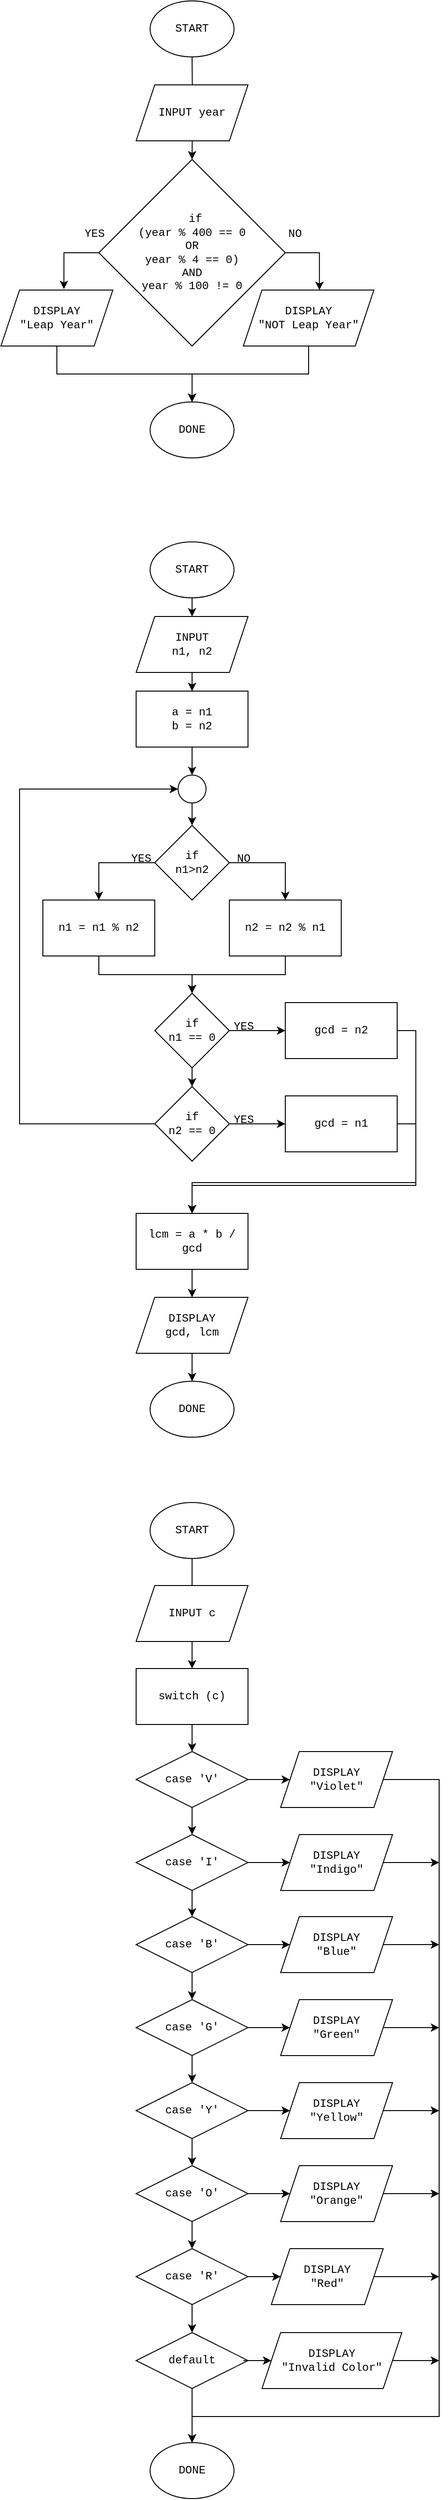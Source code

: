 <mxfile version="14.8.0" type="device"><diagram id="m2vbZgoLArLrgLtjA7IK" name="Page-1"><mxGraphModel dx="1422" dy="793" grid="1" gridSize="10" guides="1" tooltips="1" connect="1" arrows="1" fold="1" page="1" pageScale="1" pageWidth="850" pageHeight="1100" math="0" shadow="0"><root><mxCell id="0"/><mxCell id="1" parent="0"/><mxCell id="0TUU1WQgepa-Pd0DQ-4t-8" value="" style="edgeStyle=orthogonalEdgeStyle;rounded=0;orthogonalLoop=1;jettySize=auto;html=1;fontFamily=Courier New;" parent="1" target="0TUU1WQgepa-Pd0DQ-4t-3" edge="1"><mxGeometry relative="1" as="geometry"><mxPoint x="425" y="160" as="sourcePoint"/></mxGeometry></mxCell><mxCell id="0TUU1WQgepa-Pd0DQ-4t-2" value="INPUT year" style="shape=parallelogram;perimeter=parallelogramPerimeter;whiteSpace=wrap;html=1;fixedSize=1;fontFamily=Courier New;" parent="1" vertex="1"><mxGeometry x="365" y="190" width="120" height="60" as="geometry"/></mxCell><mxCell id="0TUU1WQgepa-Pd0DQ-4t-6" style="edgeStyle=orthogonalEdgeStyle;rounded=0;orthogonalLoop=1;jettySize=auto;html=1;exitX=0;exitY=0.5;exitDx=0;exitDy=0;entryX=0.563;entryY=-0.017;entryDx=0;entryDy=0;entryPerimeter=0;fontFamily=Courier New;" parent="1" source="0TUU1WQgepa-Pd0DQ-4t-3" target="0TUU1WQgepa-Pd0DQ-4t-4" edge="1"><mxGeometry relative="1" as="geometry"/></mxCell><mxCell id="0TUU1WQgepa-Pd0DQ-4t-7" style="edgeStyle=orthogonalEdgeStyle;rounded=0;orthogonalLoop=1;jettySize=auto;html=1;exitX=1;exitY=0.5;exitDx=0;exitDy=0;entryX=0.583;entryY=0;entryDx=0;entryDy=0;entryPerimeter=0;fontFamily=Courier New;" parent="1" source="0TUU1WQgepa-Pd0DQ-4t-3" target="0TUU1WQgepa-Pd0DQ-4t-5" edge="1"><mxGeometry relative="1" as="geometry"/></mxCell><mxCell id="0TUU1WQgepa-Pd0DQ-4t-3" value="&lt;div&gt;&amp;nbsp;if&lt;/div&gt;&lt;div&gt;(year % 400 == 0&lt;/div&gt;&lt;div&gt;OR&lt;/div&gt;&lt;div&gt;year % 4 == 0)&lt;/div&gt;&lt;div&gt;AND&lt;/div&gt;&lt;div&gt;year % 100 != 0&lt;/div&gt;" style="rhombus;whiteSpace=wrap;html=1;aspect=fixed;fontFamily=Courier New;" parent="1" vertex="1"><mxGeometry x="325" y="270" width="200" height="200" as="geometry"/></mxCell><mxCell id="0TUU1WQgepa-Pd0DQ-4t-14" style="edgeStyle=orthogonalEdgeStyle;rounded=0;orthogonalLoop=1;jettySize=auto;html=1;exitX=0.5;exitY=1;exitDx=0;exitDy=0;fontFamily=Courier New;" parent="1" source="0TUU1WQgepa-Pd0DQ-4t-4" target="0TUU1WQgepa-Pd0DQ-4t-11" edge="1"><mxGeometry relative="1" as="geometry"/></mxCell><mxCell id="0TUU1WQgepa-Pd0DQ-4t-4" value="&lt;div&gt;DISPLAY&lt;/div&gt;&lt;div&gt;&quot;Leap Year&quot;&lt;/div&gt;" style="shape=parallelogram;perimeter=parallelogramPerimeter;whiteSpace=wrap;html=1;fixedSize=1;fontFamily=Courier New;" parent="1" vertex="1"><mxGeometry x="220" y="410" width="120" height="60" as="geometry"/></mxCell><mxCell id="0TUU1WQgepa-Pd0DQ-4t-13" style="edgeStyle=orthogonalEdgeStyle;rounded=0;orthogonalLoop=1;jettySize=auto;html=1;exitX=0.5;exitY=1;exitDx=0;exitDy=0;fontFamily=Courier New;" parent="1" source="0TUU1WQgepa-Pd0DQ-4t-5" target="0TUU1WQgepa-Pd0DQ-4t-11" edge="1"><mxGeometry relative="1" as="geometry"/></mxCell><mxCell id="0TUU1WQgepa-Pd0DQ-4t-5" value="&lt;div&gt;DISPLAY&lt;/div&gt;&lt;div&gt;&quot;NOT Leap Year&quot;&lt;br&gt;&lt;/div&gt;" style="shape=parallelogram;perimeter=parallelogramPerimeter;whiteSpace=wrap;html=1;fixedSize=1;fontFamily=Courier New;" parent="1" vertex="1"><mxGeometry x="480" y="410" width="140" height="60" as="geometry"/></mxCell><mxCell id="0TUU1WQgepa-Pd0DQ-4t-9" value="YES" style="text;html=1;align=center;verticalAlign=middle;resizable=0;points=[];autosize=1;strokeColor=none;fontFamily=Courier New;" parent="1" vertex="1"><mxGeometry x="300" y="340" width="40" height="20" as="geometry"/></mxCell><mxCell id="0TUU1WQgepa-Pd0DQ-4t-10" value="NO" style="text;html=1;align=center;verticalAlign=middle;resizable=0;points=[];autosize=1;strokeColor=none;fontFamily=Courier New;" parent="1" vertex="1"><mxGeometry x="520" y="340" width="30" height="20" as="geometry"/></mxCell><mxCell id="0TUU1WQgepa-Pd0DQ-4t-11" value="DONE" style="ellipse;whiteSpace=wrap;html=1;aspect=fixed;fontFamily=Courier New;" parent="1" vertex="1"><mxGeometry x="380" y="530" width="90" height="60" as="geometry"/></mxCell><mxCell id="0TUU1WQgepa-Pd0DQ-4t-15" value="START" style="ellipse;whiteSpace=wrap;html=1;aspect=fixed;fontFamily=Courier New;" parent="1" vertex="1"><mxGeometry x="380" y="100" width="90" height="60" as="geometry"/></mxCell><mxCell id="0TUU1WQgepa-Pd0DQ-4t-49" style="edgeStyle=orthogonalEdgeStyle;rounded=0;orthogonalLoop=1;jettySize=auto;html=1;exitX=0.5;exitY=1;exitDx=0;exitDy=0;fontFamily=Courier New;" parent="1" source="0TUU1WQgepa-Pd0DQ-4t-16" target="0TUU1WQgepa-Pd0DQ-4t-17" edge="1"><mxGeometry relative="1" as="geometry"/></mxCell><mxCell id="0TUU1WQgepa-Pd0DQ-4t-16" value="START" style="ellipse;whiteSpace=wrap;html=1;aspect=fixed;fontFamily=Courier New;" parent="1" vertex="1"><mxGeometry x="380" y="680" width="90" height="60" as="geometry"/></mxCell><mxCell id="0TUU1WQgepa-Pd0DQ-4t-46" value="" style="edgeStyle=orthogonalEdgeStyle;rounded=0;orthogonalLoop=1;jettySize=auto;html=1;fontFamily=Courier New;" parent="1" source="0TUU1WQgepa-Pd0DQ-4t-17" target="0TUU1WQgepa-Pd0DQ-4t-45" edge="1"><mxGeometry relative="1" as="geometry"/></mxCell><mxCell id="0TUU1WQgepa-Pd0DQ-4t-17" value="&lt;div&gt;INPUT&lt;/div&gt;&lt;div&gt;n1, n2&lt;br&gt;&lt;/div&gt;" style="shape=parallelogram;perimeter=parallelogramPerimeter;whiteSpace=wrap;html=1;fixedSize=1;fontFamily=Courier New;" parent="1" vertex="1"><mxGeometry x="365" y="760" width="120" height="60" as="geometry"/></mxCell><mxCell id="0TUU1WQgepa-Pd0DQ-4t-28" style="edgeStyle=orthogonalEdgeStyle;rounded=0;orthogonalLoop=1;jettySize=auto;html=1;exitX=1;exitY=0.5;exitDx=0;exitDy=0;fontFamily=Courier New;" parent="1" source="0TUU1WQgepa-Pd0DQ-4t-18" target="0TUU1WQgepa-Pd0DQ-4t-20" edge="1"><mxGeometry relative="1" as="geometry"/></mxCell><mxCell id="0TUU1WQgepa-Pd0DQ-4t-29" style="edgeStyle=orthogonalEdgeStyle;rounded=0;orthogonalLoop=1;jettySize=auto;html=1;exitX=0;exitY=0.5;exitDx=0;exitDy=0;entryX=0.5;entryY=0;entryDx=0;entryDy=0;fontFamily=Courier New;" parent="1" source="0TUU1WQgepa-Pd0DQ-4t-18" target="0TUU1WQgepa-Pd0DQ-4t-19" edge="1"><mxGeometry relative="1" as="geometry"/></mxCell><mxCell id="0TUU1WQgepa-Pd0DQ-4t-18" value="&lt;div&gt;if&lt;/div&gt;&lt;div&gt;n1&amp;gt;n2&lt;br&gt;&lt;/div&gt;" style="rhombus;whiteSpace=wrap;html=1;fontFamily=Courier New;" parent="1" vertex="1"><mxGeometry x="385" y="984" width="80" height="80" as="geometry"/></mxCell><mxCell id="0TUU1WQgepa-Pd0DQ-4t-32" style="edgeStyle=orthogonalEdgeStyle;rounded=0;orthogonalLoop=1;jettySize=auto;html=1;exitX=0.5;exitY=1;exitDx=0;exitDy=0;fontFamily=Courier New;" parent="1" source="0TUU1WQgepa-Pd0DQ-4t-19" target="0TUU1WQgepa-Pd0DQ-4t-21" edge="1"><mxGeometry relative="1" as="geometry"/></mxCell><mxCell id="0TUU1WQgepa-Pd0DQ-4t-19" value="n1 = n1 % n2" style="rounded=0;whiteSpace=wrap;html=1;fontFamily=Courier New;" parent="1" vertex="1"><mxGeometry x="265" y="1064" width="120" height="60" as="geometry"/></mxCell><mxCell id="0TUU1WQgepa-Pd0DQ-4t-31" style="edgeStyle=orthogonalEdgeStyle;rounded=0;orthogonalLoop=1;jettySize=auto;html=1;exitX=0.5;exitY=1;exitDx=0;exitDy=0;fontFamily=Courier New;" parent="1" source="0TUU1WQgepa-Pd0DQ-4t-20" target="0TUU1WQgepa-Pd0DQ-4t-21" edge="1"><mxGeometry relative="1" as="geometry"/></mxCell><mxCell id="0TUU1WQgepa-Pd0DQ-4t-20" value="n2 = n2 % n1" style="rounded=0;whiteSpace=wrap;html=1;fontFamily=Courier New;" parent="1" vertex="1"><mxGeometry x="465" y="1064" width="120" height="60" as="geometry"/></mxCell><mxCell id="0TUU1WQgepa-Pd0DQ-4t-24" value="" style="edgeStyle=orthogonalEdgeStyle;rounded=0;orthogonalLoop=1;jettySize=auto;html=1;fontFamily=Courier New;" parent="1" source="0TUU1WQgepa-Pd0DQ-4t-21" target="0TUU1WQgepa-Pd0DQ-4t-23" edge="1"><mxGeometry relative="1" as="geometry"/></mxCell><mxCell id="0TUU1WQgepa-Pd0DQ-4t-33" value="" style="edgeStyle=orthogonalEdgeStyle;rounded=0;orthogonalLoop=1;jettySize=auto;html=1;fontFamily=Courier New;" parent="1" source="0TUU1WQgepa-Pd0DQ-4t-21" target="0TUU1WQgepa-Pd0DQ-4t-22" edge="1"><mxGeometry relative="1" as="geometry"/></mxCell><mxCell id="0TUU1WQgepa-Pd0DQ-4t-21" value="&lt;div&gt;if&lt;/div&gt;&lt;div&gt;n1 == 0&lt;br&gt;&lt;/div&gt;" style="rhombus;whiteSpace=wrap;html=1;fontFamily=Courier New;" parent="1" vertex="1"><mxGeometry x="385" y="1164" width="80" height="80" as="geometry"/></mxCell><mxCell id="0TUU1WQgepa-Pd0DQ-4t-26" value="" style="edgeStyle=orthogonalEdgeStyle;rounded=0;orthogonalLoop=1;jettySize=auto;html=1;fontFamily=Courier New;" parent="1" source="0TUU1WQgepa-Pd0DQ-4t-22" target="0TUU1WQgepa-Pd0DQ-4t-25" edge="1"><mxGeometry relative="1" as="geometry"/></mxCell><mxCell id="0TUU1WQgepa-Pd0DQ-4t-39" style="edgeStyle=orthogonalEdgeStyle;rounded=0;orthogonalLoop=1;jettySize=auto;html=1;exitX=0;exitY=0.5;exitDx=0;exitDy=0;fontFamily=Courier New;" parent="1" source="0TUU1WQgepa-Pd0DQ-4t-22" target="0TUU1WQgepa-Pd0DQ-4t-34" edge="1"><mxGeometry relative="1" as="geometry"><Array as="points"><mxPoint x="240" y="1304"/><mxPoint x="240" y="945"/></Array></mxGeometry></mxCell><mxCell id="0TUU1WQgepa-Pd0DQ-4t-22" value="&lt;div&gt;if&lt;/div&gt;&lt;div&gt;n2 == 0&lt;br&gt;&lt;/div&gt;" style="rhombus;whiteSpace=wrap;html=1;fontFamily=Courier New;" parent="1" vertex="1"><mxGeometry x="385" y="1264" width="80" height="80" as="geometry"/></mxCell><mxCell id="0TUU1WQgepa-Pd0DQ-4t-50" style="edgeStyle=orthogonalEdgeStyle;rounded=0;orthogonalLoop=1;jettySize=auto;html=1;exitX=1;exitY=0.5;exitDx=0;exitDy=0;fontFamily=Courier New;" parent="1" source="0TUU1WQgepa-Pd0DQ-4t-23" target="0TUU1WQgepa-Pd0DQ-4t-44" edge="1"><mxGeometry relative="1" as="geometry"><Array as="points"><mxPoint x="665" y="1204"/><mxPoint x="665" y="1370"/><mxPoint x="425" y="1370"/></Array></mxGeometry></mxCell><mxCell id="0TUU1WQgepa-Pd0DQ-4t-23" value="gcd = n2" style="whiteSpace=wrap;html=1;fontFamily=Courier New;" parent="1" vertex="1"><mxGeometry x="525" y="1174" width="120" height="60" as="geometry"/></mxCell><mxCell id="0TUU1WQgepa-Pd0DQ-4t-51" style="edgeStyle=orthogonalEdgeStyle;rounded=0;orthogonalLoop=1;jettySize=auto;html=1;exitX=1;exitY=0.5;exitDx=0;exitDy=0;fontFamily=Courier New;" parent="1" source="0TUU1WQgepa-Pd0DQ-4t-25" target="0TUU1WQgepa-Pd0DQ-4t-44" edge="1"><mxGeometry relative="1" as="geometry"><Array as="points"><mxPoint x="665" y="1304"/><mxPoint x="665" y="1367"/><mxPoint x="425" y="1367"/></Array></mxGeometry></mxCell><mxCell id="0TUU1WQgepa-Pd0DQ-4t-25" value="gcd = n1" style="whiteSpace=wrap;html=1;fontFamily=Courier New;" parent="1" vertex="1"><mxGeometry x="525" y="1274" width="120" height="60" as="geometry"/></mxCell><mxCell id="0TUU1WQgepa-Pd0DQ-4t-35" style="edgeStyle=orthogonalEdgeStyle;rounded=0;orthogonalLoop=1;jettySize=auto;html=1;exitX=0.5;exitY=1;exitDx=0;exitDy=0;entryX=0.5;entryY=0;entryDx=0;entryDy=0;fontFamily=Courier New;" parent="1" source="0TUU1WQgepa-Pd0DQ-4t-34" target="0TUU1WQgepa-Pd0DQ-4t-18" edge="1"><mxGeometry relative="1" as="geometry"/></mxCell><mxCell id="0TUU1WQgepa-Pd0DQ-4t-34" value="" style="ellipse;whiteSpace=wrap;html=1;aspect=fixed;fontFamily=Courier New;" parent="1" vertex="1"><mxGeometry x="410" y="930" width="30" height="30" as="geometry"/></mxCell><mxCell id="0TUU1WQgepa-Pd0DQ-4t-40" value="YES" style="text;html=1;align=center;verticalAlign=middle;resizable=0;points=[];autosize=1;strokeColor=none;fontFamily=Courier New;" parent="1" vertex="1"><mxGeometry x="350" y="1010" width="40" height="20" as="geometry"/></mxCell><mxCell id="0TUU1WQgepa-Pd0DQ-4t-41" value="NO" style="text;html=1;align=center;verticalAlign=middle;resizable=0;points=[];autosize=1;strokeColor=none;fontFamily=Courier New;" parent="1" vertex="1"><mxGeometry x="465" y="1010" width="30" height="20" as="geometry"/></mxCell><mxCell id="0TUU1WQgepa-Pd0DQ-4t-42" value="YES" style="text;html=1;align=center;verticalAlign=middle;resizable=0;points=[];autosize=1;strokeColor=none;fontFamily=Courier New;" parent="1" vertex="1"><mxGeometry x="460" y="1190" width="40" height="20" as="geometry"/></mxCell><mxCell id="0TUU1WQgepa-Pd0DQ-4t-43" value="YES" style="text;html=1;align=center;verticalAlign=middle;resizable=0;points=[];autosize=1;strokeColor=none;fontFamily=Courier New;" parent="1" vertex="1"><mxGeometry x="460" y="1290" width="40" height="20" as="geometry"/></mxCell><mxCell id="0TUU1WQgepa-Pd0DQ-4t-54" style="edgeStyle=orthogonalEdgeStyle;rounded=0;orthogonalLoop=1;jettySize=auto;html=1;exitX=0.5;exitY=1;exitDx=0;exitDy=0;fontFamily=Courier New;" parent="1" source="0TUU1WQgepa-Pd0DQ-4t-44" target="0TUU1WQgepa-Pd0DQ-4t-52" edge="1"><mxGeometry relative="1" as="geometry"/></mxCell><mxCell id="0TUU1WQgepa-Pd0DQ-4t-44" value="lcm = a * b / gcd" style="rounded=0;whiteSpace=wrap;html=1;fontFamily=Courier New;" parent="1" vertex="1"><mxGeometry x="365" y="1400" width="120" height="60" as="geometry"/></mxCell><mxCell id="0TUU1WQgepa-Pd0DQ-4t-48" style="edgeStyle=orthogonalEdgeStyle;rounded=0;orthogonalLoop=1;jettySize=auto;html=1;exitX=0.5;exitY=1;exitDx=0;exitDy=0;fontFamily=Courier New;" parent="1" source="0TUU1WQgepa-Pd0DQ-4t-45" target="0TUU1WQgepa-Pd0DQ-4t-34" edge="1"><mxGeometry relative="1" as="geometry"/></mxCell><mxCell id="0TUU1WQgepa-Pd0DQ-4t-45" value="&lt;div&gt;a = n1&lt;/div&gt;&lt;div&gt;b = n2&lt;br&gt;&lt;/div&gt;" style="rounded=0;whiteSpace=wrap;html=1;fontFamily=Courier New;" parent="1" vertex="1"><mxGeometry x="365" y="840" width="120" height="60" as="geometry"/></mxCell><mxCell id="0TUU1WQgepa-Pd0DQ-4t-56" style="edgeStyle=orthogonalEdgeStyle;rounded=0;orthogonalLoop=1;jettySize=auto;html=1;exitX=0.5;exitY=1;exitDx=0;exitDy=0;fontFamily=Courier New;" parent="1" source="0TUU1WQgepa-Pd0DQ-4t-52" target="0TUU1WQgepa-Pd0DQ-4t-55" edge="1"><mxGeometry relative="1" as="geometry"/></mxCell><mxCell id="0TUU1WQgepa-Pd0DQ-4t-52" value="&lt;div&gt;DISPLAY&lt;/div&gt;&lt;div&gt;gcd, lcm&lt;br&gt;&lt;/div&gt;" style="shape=parallelogram;perimeter=parallelogramPerimeter;whiteSpace=wrap;html=1;fixedSize=1;fontFamily=Courier New;" parent="1" vertex="1"><mxGeometry x="365" y="1490" width="120" height="60" as="geometry"/></mxCell><mxCell id="0TUU1WQgepa-Pd0DQ-4t-55" value="DONE" style="ellipse;whiteSpace=wrap;html=1;aspect=fixed;fontFamily=Courier New;" parent="1" vertex="1"><mxGeometry x="380" y="1580" width="90" height="60" as="geometry"/></mxCell><mxCell id="0TUU1WQgepa-Pd0DQ-4t-37" value="" style="edgeStyle=orthogonalEdgeStyle;rounded=0;orthogonalLoop=1;jettySize=auto;html=1;fontFamily=Courier New;" parent="1" source="0TUU1WQgepa-Pd0DQ-4t-57" target="0TUU1WQgepa-Pd0DQ-4t-59" edge="1"><mxGeometry relative="1" as="geometry"/></mxCell><mxCell id="0TUU1WQgepa-Pd0DQ-4t-57" value="START" style="ellipse;whiteSpace=wrap;html=1;aspect=fixed;fontFamily=Courier New;" parent="1" vertex="1"><mxGeometry x="380" y="1710" width="90" height="60" as="geometry"/></mxCell><mxCell id="0TUU1WQgepa-Pd0DQ-4t-58" value="&lt;div&gt;INPUT c&lt;br&gt;&lt;/div&gt;" style="shape=parallelogram;perimeter=parallelogramPerimeter;whiteSpace=wrap;html=1;fixedSize=1;fontFamily=Courier New;" parent="1" vertex="1"><mxGeometry x="365" y="1799" width="120" height="60" as="geometry"/></mxCell><mxCell id="0TUU1WQgepa-Pd0DQ-4t-47" style="edgeStyle=orthogonalEdgeStyle;rounded=0;orthogonalLoop=1;jettySize=auto;html=1;exitX=0.5;exitY=1;exitDx=0;exitDy=0;fontFamily=Courier New;" parent="1" source="0TUU1WQgepa-Pd0DQ-4t-59" target="0TUU1WQgepa-Pd0DQ-4t-60" edge="1"><mxGeometry relative="1" as="geometry"/></mxCell><mxCell id="0TUU1WQgepa-Pd0DQ-4t-59" value="switch (c)" style="whiteSpace=wrap;html=1;fontFamily=Courier New;" parent="1" vertex="1"><mxGeometry x="365" y="1888" width="120" height="60" as="geometry"/></mxCell><mxCell id="0TUU1WQgepa-Pd0DQ-4t-53" style="edgeStyle=orthogonalEdgeStyle;rounded=0;orthogonalLoop=1;jettySize=auto;html=1;exitX=0.5;exitY=1;exitDx=0;exitDy=0;fontFamily=Courier New;" parent="1" source="0TUU1WQgepa-Pd0DQ-4t-60" target="0TUU1WQgepa-Pd0DQ-4t-61" edge="1"><mxGeometry relative="1" as="geometry"/></mxCell><mxCell id="0TUU1WQgepa-Pd0DQ-4t-69" value="" style="edgeStyle=orthogonalEdgeStyle;rounded=0;orthogonalLoop=1;jettySize=auto;html=1;fontFamily=Courier New;" parent="1" source="0TUU1WQgepa-Pd0DQ-4t-60" target="0TUU1WQgepa-Pd0DQ-4t-68" edge="1"><mxGeometry relative="1" as="geometry"/></mxCell><mxCell id="0TUU1WQgepa-Pd0DQ-4t-60" value="case 'V'" style="shape=rhombus;perimeter=rhombusPerimeter;whiteSpace=wrap;html=1;fixedSize=1;fontFamily=Courier New;size=1;noLabel=0;perimeterSpacing=0;rounded=0;sketch=0;shadow=0;arcSize=20;portConstraint=none;container=0;" parent="1" vertex="1"><mxGeometry x="365" y="1977" width="120" height="60" as="geometry"/></mxCell><mxCell id="0TUU1WQgepa-Pd0DQ-4t-62" style="edgeStyle=orthogonalEdgeStyle;rounded=0;orthogonalLoop=1;jettySize=auto;html=1;exitX=0.5;exitY=1;exitDx=0;exitDy=0;fontFamily=Courier New;" parent="1" source="0TUU1WQgepa-Pd0DQ-4t-61" target="0TUU1WQgepa-Pd0DQ-4t-73" edge="1"><mxGeometry relative="1" as="geometry"/></mxCell><mxCell id="0TUU1WQgepa-Pd0DQ-4t-81" value="" style="edgeStyle=orthogonalEdgeStyle;rounded=0;orthogonalLoop=1;jettySize=auto;html=1;fontFamily=Courier New;" parent="1" source="0TUU1WQgepa-Pd0DQ-4t-61" target="0TUU1WQgepa-Pd0DQ-4t-72" edge="1"><mxGeometry relative="1" as="geometry"/></mxCell><mxCell id="0TUU1WQgepa-Pd0DQ-4t-61" value="case 'I'" style="shape=rhombus;perimeter=rhombusPerimeter;whiteSpace=wrap;html=1;fixedSize=1;fontFamily=Courier New;size=0;noLabel=0;arcSize=20;" parent="1" vertex="1"><mxGeometry x="365" y="2066" width="120" height="60" as="geometry"/></mxCell><mxCell id="0TUU1WQgepa-Pd0DQ-4t-63" style="edgeStyle=orthogonalEdgeStyle;rounded=0;orthogonalLoop=1;jettySize=auto;html=1;exitX=0.5;exitY=1;exitDx=0;exitDy=0;fontFamily=Courier New;" parent="1" source="0TUU1WQgepa-Pd0DQ-4t-73" target="0TUU1WQgepa-Pd0DQ-4t-74" edge="1"><mxGeometry relative="1" as="geometry"/></mxCell><mxCell id="0TUU1WQgepa-Pd0DQ-4t-82" value="" style="edgeStyle=orthogonalEdgeStyle;rounded=0;orthogonalLoop=1;jettySize=auto;html=1;fontFamily=Courier New;" parent="1" source="0TUU1WQgepa-Pd0DQ-4t-73" target="0TUU1WQgepa-Pd0DQ-4t-77" edge="1"><mxGeometry relative="1" as="geometry"/></mxCell><mxCell id="0TUU1WQgepa-Pd0DQ-4t-73" value="case 'B'" style="shape=rhombus;perimeter=rhombusPerimeter;whiteSpace=wrap;html=1;fixedSize=1;fontFamily=Courier New;size=0;noLabel=0;arcSize=20;" parent="1" vertex="1"><mxGeometry x="365" y="2154" width="120" height="60" as="geometry"/></mxCell><mxCell id="0TUU1WQgepa-Pd0DQ-4t-64" style="edgeStyle=orthogonalEdgeStyle;rounded=0;orthogonalLoop=1;jettySize=auto;html=1;exitX=0.5;exitY=1;exitDx=0;exitDy=0;fontFamily=Courier New;" parent="1" source="0TUU1WQgepa-Pd0DQ-4t-74" target="0TUU1WQgepa-Pd0DQ-4t-75" edge="1"><mxGeometry relative="1" as="geometry"/></mxCell><mxCell id="0TUU1WQgepa-Pd0DQ-4t-83" value="" style="edgeStyle=orthogonalEdgeStyle;rounded=0;orthogonalLoop=1;jettySize=auto;html=1;fontFamily=Courier New;" parent="1" source="0TUU1WQgepa-Pd0DQ-4t-74" target="0TUU1WQgepa-Pd0DQ-4t-78" edge="1"><mxGeometry relative="1" as="geometry"/></mxCell><mxCell id="0TUU1WQgepa-Pd0DQ-4t-74" value="case 'G'" style="shape=rhombus;perimeter=rhombusPerimeter;whiteSpace=wrap;html=1;fixedSize=1;fontFamily=Courier New;size=0;noLabel=0;arcSize=20;" parent="1" vertex="1"><mxGeometry x="365" y="2243" width="120" height="60" as="geometry"/></mxCell><mxCell id="0TUU1WQgepa-Pd0DQ-4t-65" style="edgeStyle=orthogonalEdgeStyle;rounded=0;orthogonalLoop=1;jettySize=auto;html=1;exitX=0.5;exitY=1;exitDx=0;exitDy=0;fontFamily=Courier New;" parent="1" source="0TUU1WQgepa-Pd0DQ-4t-75" target="0TUU1WQgepa-Pd0DQ-4t-76" edge="1"><mxGeometry relative="1" as="geometry"/></mxCell><mxCell id="0TUU1WQgepa-Pd0DQ-4t-84" value="" style="edgeStyle=orthogonalEdgeStyle;rounded=0;orthogonalLoop=1;jettySize=auto;html=1;fontFamily=Courier New;" parent="1" source="0TUU1WQgepa-Pd0DQ-4t-75" target="0TUU1WQgepa-Pd0DQ-4t-79" edge="1"><mxGeometry relative="1" as="geometry"/></mxCell><mxCell id="0TUU1WQgepa-Pd0DQ-4t-75" value="case 'Y'" style="shape=rhombus;perimeter=rhombusPerimeter;whiteSpace=wrap;html=1;fixedSize=1;fontFamily=Courier New;size=0;noLabel=0;arcSize=20;" parent="1" vertex="1"><mxGeometry x="365" y="2332" width="120" height="60" as="geometry"/></mxCell><mxCell id="0TUU1WQgepa-Pd0DQ-4t-67" style="edgeStyle=orthogonalEdgeStyle;rounded=0;orthogonalLoop=1;jettySize=auto;html=1;exitX=0.5;exitY=1;exitDx=0;exitDy=0;fontFamily=Courier New;" parent="1" source="0TUU1WQgepa-Pd0DQ-4t-76" target="0TUU1WQgepa-Pd0DQ-4t-36" edge="1"><mxGeometry relative="1" as="geometry"/></mxCell><mxCell id="0TUU1WQgepa-Pd0DQ-4t-85" value="" style="edgeStyle=orthogonalEdgeStyle;rounded=0;orthogonalLoop=1;jettySize=auto;html=1;fontFamily=Courier New;" parent="1" source="0TUU1WQgepa-Pd0DQ-4t-76" target="0TUU1WQgepa-Pd0DQ-4t-80" edge="1"><mxGeometry relative="1" as="geometry"/></mxCell><mxCell id="0TUU1WQgepa-Pd0DQ-4t-76" value="case 'O'" style="shape=rhombus;perimeter=rhombusPerimeter;whiteSpace=wrap;html=1;fixedSize=1;fontFamily=Courier New;size=0;noLabel=0;arcSize=20;" parent="1" vertex="1"><mxGeometry x="365" y="2421" width="120" height="60" as="geometry"/></mxCell><mxCell id="0TUU1WQgepa-Pd0DQ-4t-12" value="" style="edgeStyle=orthogonalEdgeStyle;rounded=0;orthogonalLoop=1;jettySize=auto;html=1;fontFamily=Courier New;" parent="1" source="0TUU1WQgepa-Pd0DQ-4t-36" target="0TUU1WQgepa-Pd0DQ-4t-1" edge="1"><mxGeometry relative="1" as="geometry"/></mxCell><mxCell id="0TUU1WQgepa-Pd0DQ-4t-66" value="" style="edgeStyle=orthogonalEdgeStyle;rounded=0;orthogonalLoop=1;jettySize=auto;html=1;fontFamily=Courier New;" parent="1" source="0TUU1WQgepa-Pd0DQ-4t-36" target="0TUU1WQgepa-Pd0DQ-4t-27" edge="1"><mxGeometry relative="1" as="geometry"/></mxCell><mxCell id="0TUU1WQgepa-Pd0DQ-4t-36" value="case 'R'" style="shape=rhombus;perimeter=rhombusPerimeter;whiteSpace=wrap;html=1;fixedSize=1;fontFamily=Courier New;size=0;noLabel=0;arcSize=20;" parent="1" vertex="1"><mxGeometry x="365" y="2510" width="120" height="60" as="geometry"/></mxCell><mxCell id="0TUU1WQgepa-Pd0DQ-4t-87" style="edgeStyle=orthogonalEdgeStyle;rounded=0;orthogonalLoop=1;jettySize=auto;html=1;exitX=1;exitY=0.5;exitDx=0;exitDy=0;fontFamily=Courier New;" edge="1" parent="1" source="0TUU1WQgepa-Pd0DQ-4t-68" target="0TUU1WQgepa-Pd0DQ-4t-71"><mxGeometry relative="1" as="geometry"><Array as="points"><mxPoint x="690" y="2007"/><mxPoint x="690" y="2690"/><mxPoint x="425" y="2690"/></Array></mxGeometry></mxCell><mxCell id="0TUU1WQgepa-Pd0DQ-4t-68" value="&lt;div&gt;DISPLAY&lt;/div&gt;&lt;div&gt;&quot;Violet&quot;&lt;br&gt;&lt;/div&gt;" style="shape=parallelogram;perimeter=parallelogramPerimeter;whiteSpace=wrap;html=1;fixedSize=1;fontFamily=Courier New;" parent="1" vertex="1"><mxGeometry x="520" y="1977" width="120" height="60" as="geometry"/></mxCell><mxCell id="0TUU1WQgepa-Pd0DQ-4t-88" style="edgeStyle=orthogonalEdgeStyle;rounded=0;orthogonalLoop=1;jettySize=auto;html=1;exitX=1;exitY=0.5;exitDx=0;exitDy=0;fontFamily=Courier New;" edge="1" parent="1" source="0TUU1WQgepa-Pd0DQ-4t-72"><mxGeometry relative="1" as="geometry"><mxPoint x="690" y="2096" as="targetPoint"/></mxGeometry></mxCell><mxCell id="0TUU1WQgepa-Pd0DQ-4t-72" value="&lt;div&gt;DISPLAY&lt;/div&gt;&lt;div&gt;&quot;Indigo&quot;&lt;br&gt;&lt;/div&gt;" style="shape=parallelogram;perimeter=parallelogramPerimeter;whiteSpace=wrap;html=1;fixedSize=1;fontFamily=Courier New;" parent="1" vertex="1"><mxGeometry x="520" y="2066" width="120" height="60" as="geometry"/></mxCell><mxCell id="0TUU1WQgepa-Pd0DQ-4t-89" style="edgeStyle=orthogonalEdgeStyle;rounded=0;orthogonalLoop=1;jettySize=auto;html=1;exitX=1;exitY=0.5;exitDx=0;exitDy=0;fontFamily=Courier New;" edge="1" parent="1" source="0TUU1WQgepa-Pd0DQ-4t-77"><mxGeometry relative="1" as="geometry"><mxPoint x="690" y="2184" as="targetPoint"/></mxGeometry></mxCell><mxCell id="0TUU1WQgepa-Pd0DQ-4t-77" value="&lt;div&gt;DISPLAY&lt;/div&gt;&lt;div&gt;&quot;Blue&quot;&lt;br&gt;&lt;/div&gt;" style="shape=parallelogram;perimeter=parallelogramPerimeter;whiteSpace=wrap;html=1;fixedSize=1;fontFamily=Courier New;" parent="1" vertex="1"><mxGeometry x="520" y="2154" width="120" height="60" as="geometry"/></mxCell><mxCell id="0TUU1WQgepa-Pd0DQ-4t-90" style="edgeStyle=orthogonalEdgeStyle;rounded=0;orthogonalLoop=1;jettySize=auto;html=1;exitX=1;exitY=0.5;exitDx=0;exitDy=0;fontFamily=Courier New;" edge="1" parent="1" source="0TUU1WQgepa-Pd0DQ-4t-78"><mxGeometry relative="1" as="geometry"><mxPoint x="690" y="2273" as="targetPoint"/></mxGeometry></mxCell><mxCell id="0TUU1WQgepa-Pd0DQ-4t-78" value="&lt;div&gt;DISPLAY&lt;/div&gt;&lt;div&gt;&quot;Green&quot;&lt;br&gt;&lt;/div&gt;" style="shape=parallelogram;perimeter=parallelogramPerimeter;whiteSpace=wrap;html=1;fixedSize=1;fontFamily=Courier New;" parent="1" vertex="1"><mxGeometry x="520" y="2243" width="120" height="60" as="geometry"/></mxCell><mxCell id="0TUU1WQgepa-Pd0DQ-4t-91" style="edgeStyle=orthogonalEdgeStyle;rounded=0;orthogonalLoop=1;jettySize=auto;html=1;exitX=1;exitY=0.5;exitDx=0;exitDy=0;fontFamily=Courier New;" edge="1" parent="1" source="0TUU1WQgepa-Pd0DQ-4t-79"><mxGeometry relative="1" as="geometry"><mxPoint x="690" y="2362" as="targetPoint"/></mxGeometry></mxCell><mxCell id="0TUU1WQgepa-Pd0DQ-4t-79" value="&lt;div&gt;DISPLAY&lt;/div&gt;&lt;div&gt;&quot;Yellow&quot;&lt;br&gt;&lt;/div&gt;" style="shape=parallelogram;perimeter=parallelogramPerimeter;whiteSpace=wrap;html=1;fixedSize=1;fontFamily=Courier New;" parent="1" vertex="1"><mxGeometry x="520" y="2332" width="120" height="60" as="geometry"/></mxCell><mxCell id="0TUU1WQgepa-Pd0DQ-4t-92" style="edgeStyle=orthogonalEdgeStyle;rounded=0;orthogonalLoop=1;jettySize=auto;html=1;exitX=1;exitY=0.5;exitDx=0;exitDy=0;fontFamily=Courier New;" edge="1" parent="1" source="0TUU1WQgepa-Pd0DQ-4t-80"><mxGeometry relative="1" as="geometry"><mxPoint x="690" y="2451" as="targetPoint"/></mxGeometry></mxCell><mxCell id="0TUU1WQgepa-Pd0DQ-4t-80" value="&lt;div&gt;DISPLAY&lt;/div&gt;&lt;div&gt;&quot;Orange&quot;&lt;br&gt;&lt;/div&gt;" style="shape=parallelogram;perimeter=parallelogramPerimeter;whiteSpace=wrap;html=1;fixedSize=1;fontFamily=Courier New;" parent="1" vertex="1"><mxGeometry x="520" y="2421" width="120" height="60" as="geometry"/></mxCell><mxCell id="0TUU1WQgepa-Pd0DQ-4t-93" style="edgeStyle=orthogonalEdgeStyle;rounded=0;orthogonalLoop=1;jettySize=auto;html=1;exitX=1;exitY=0.5;exitDx=0;exitDy=0;fontFamily=Courier New;" edge="1" parent="1" source="0TUU1WQgepa-Pd0DQ-4t-1"><mxGeometry relative="1" as="geometry"><mxPoint x="690" y="2540" as="targetPoint"/></mxGeometry></mxCell><mxCell id="0TUU1WQgepa-Pd0DQ-4t-1" value="&lt;div&gt;DISPLAY&lt;/div&gt;&lt;div&gt;&quot;Red&quot;&lt;br&gt;&lt;/div&gt;" style="shape=parallelogram;perimeter=parallelogramPerimeter;whiteSpace=wrap;html=1;fixedSize=1;fontFamily=Courier New;" parent="1" vertex="1"><mxGeometry x="510" y="2510" width="120" height="60" as="geometry"/></mxCell><mxCell id="0TUU1WQgepa-Pd0DQ-4t-86" value="" style="edgeStyle=orthogonalEdgeStyle;rounded=0;orthogonalLoop=1;jettySize=auto;html=1;fontFamily=Courier New;" edge="1" parent="1" source="0TUU1WQgepa-Pd0DQ-4t-27" target="0TUU1WQgepa-Pd0DQ-4t-71"><mxGeometry relative="1" as="geometry"/></mxCell><mxCell id="0TUU1WQgepa-Pd0DQ-4t-27" value="default" style="shape=rhombus;perimeter=rhombusPerimeter;whiteSpace=wrap;html=1;fixedSize=1;fontFamily=Courier New;size=0;noLabel=0;arcSize=20;" parent="1" vertex="1"><mxGeometry x="365" y="2600" width="120" height="60" as="geometry"/></mxCell><mxCell id="0TUU1WQgepa-Pd0DQ-4t-94" style="edgeStyle=orthogonalEdgeStyle;rounded=0;orthogonalLoop=1;jettySize=auto;html=1;exitX=1;exitY=0.5;exitDx=0;exitDy=0;fontFamily=Courier New;" edge="1" parent="1" source="0TUU1WQgepa-Pd0DQ-4t-30"><mxGeometry relative="1" as="geometry"><mxPoint x="690" y="2630" as="targetPoint"/></mxGeometry></mxCell><mxCell id="0TUU1WQgepa-Pd0DQ-4t-30" value="&lt;div&gt;DISPLAY&lt;/div&gt;&lt;div&gt;&quot;Invalid Color&quot;&lt;br&gt;&lt;/div&gt;" style="shape=parallelogram;perimeter=parallelogramPerimeter;whiteSpace=wrap;html=1;fixedSize=1;fontFamily=Courier New;" parent="1" vertex="1"><mxGeometry x="500" y="2600" width="150" height="60" as="geometry"/></mxCell><mxCell id="0TUU1WQgepa-Pd0DQ-4t-38" value="" style="edgeStyle=orthogonalEdgeStyle;rounded=0;orthogonalLoop=1;jettySize=auto;html=1;fontFamily=Courier New;" parent="1" source="0TUU1WQgepa-Pd0DQ-4t-27" target="0TUU1WQgepa-Pd0DQ-4t-30" edge="1"><mxGeometry relative="1" as="geometry"/></mxCell><mxCell id="0TUU1WQgepa-Pd0DQ-4t-71" value="DONE" style="ellipse;whiteSpace=wrap;html=1;aspect=fixed;fontFamily=Courier New;" vertex="1" parent="1"><mxGeometry x="380" y="2718" width="90" height="60" as="geometry"/></mxCell></root></mxGraphModel></diagram></mxfile>